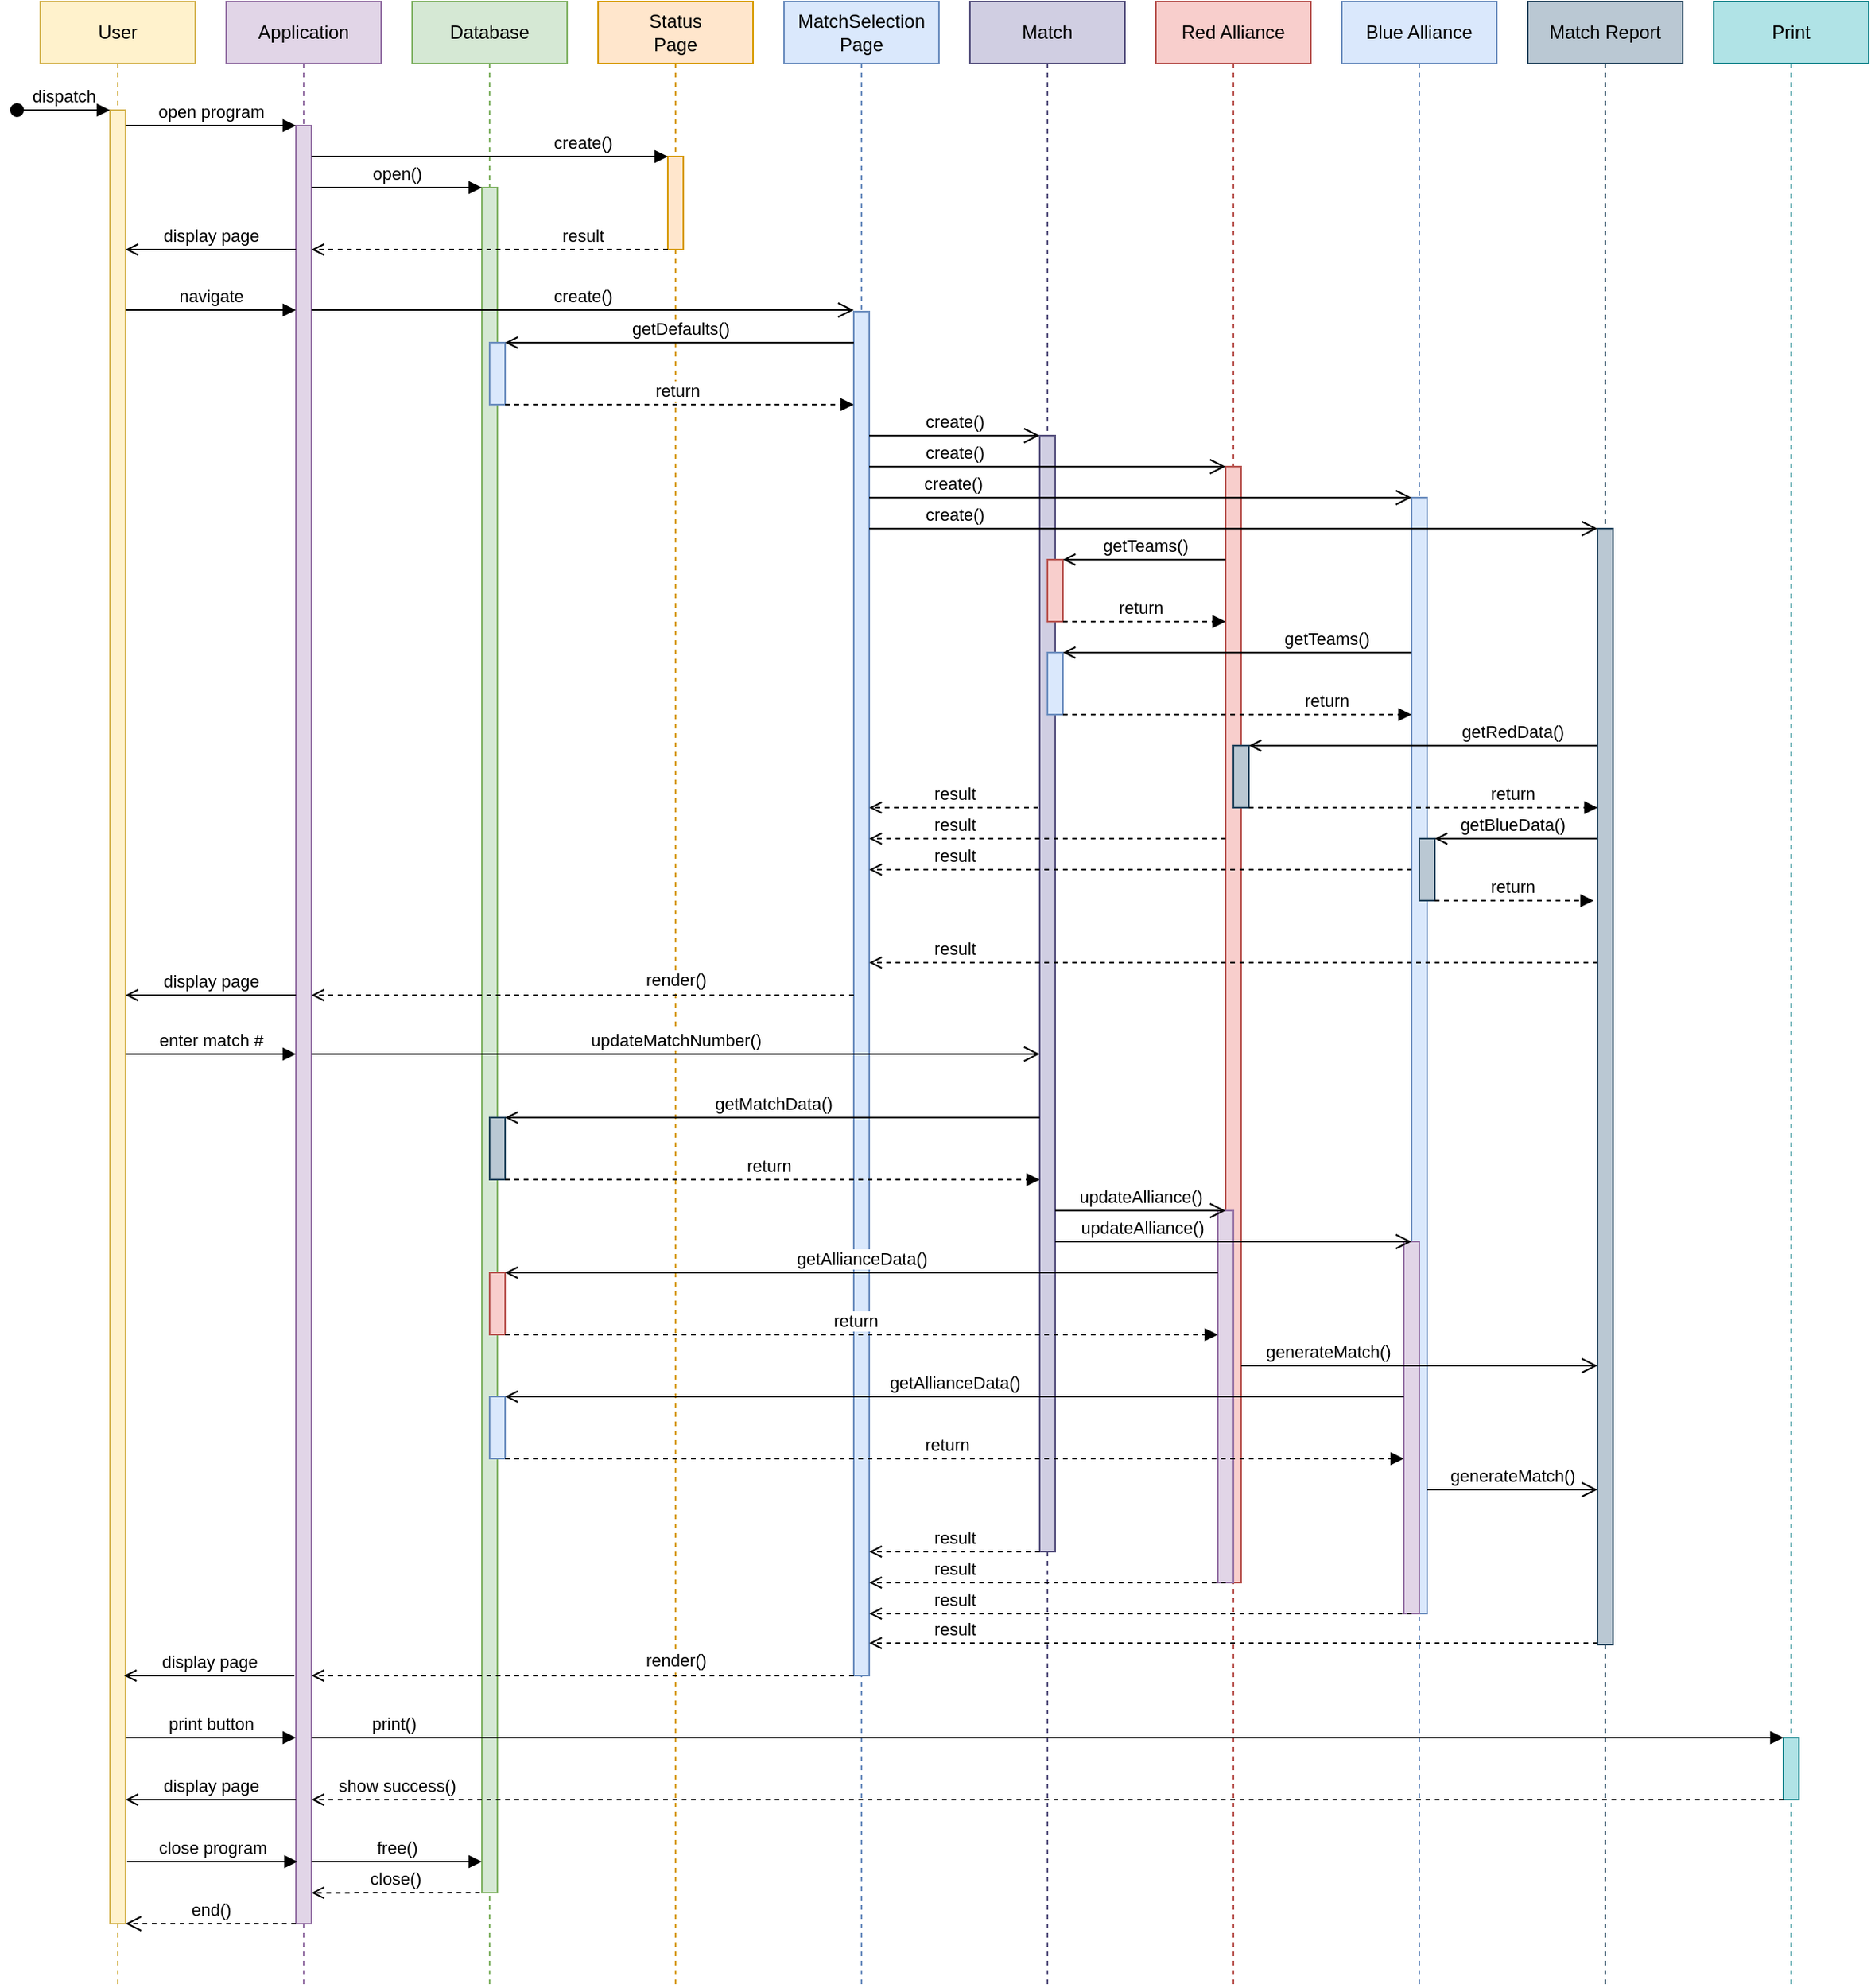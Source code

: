 <mxfile version="22.1.7" type="google">
  <diagram name="Page-1" id="2YBvvXClWsGukQMizWep">
    <mxGraphModel grid="1" page="1" gridSize="10" guides="1" tooltips="1" connect="1" arrows="1" fold="1" pageScale="1" pageWidth="850" pageHeight="1100" math="0" shadow="0">
      <root>
        <mxCell id="0" />
        <mxCell id="1" parent="0" />
        <mxCell id="aM9ryv3xv72pqoxQDRHE-1" value="User" style="shape=umlLifeline;perimeter=lifelinePerimeter;whiteSpace=wrap;html=1;container=0;dropTarget=0;collapsible=0;recursiveResize=0;outlineConnect=0;portConstraint=eastwest;newEdgeStyle={&quot;edgeStyle&quot;:&quot;elbowEdgeStyle&quot;,&quot;elbow&quot;:&quot;vertical&quot;,&quot;curved&quot;:0,&quot;rounded&quot;:0};fillColor=#fff2cc;strokeColor=#d6b656;" vertex="1" parent="1">
          <mxGeometry x="40" y="40" width="100" height="1280" as="geometry" />
        </mxCell>
        <mxCell id="aM9ryv3xv72pqoxQDRHE-2" value="" style="html=1;points=[];perimeter=orthogonalPerimeter;outlineConnect=0;targetShapes=umlLifeline;portConstraint=eastwest;newEdgeStyle={&quot;edgeStyle&quot;:&quot;elbowEdgeStyle&quot;,&quot;elbow&quot;:&quot;vertical&quot;,&quot;curved&quot;:0,&quot;rounded&quot;:0};fillColor=#fff2cc;strokeColor=#d6b656;" vertex="1" parent="aM9ryv3xv72pqoxQDRHE-1">
          <mxGeometry x="45" y="70" width="10" height="1170" as="geometry" />
        </mxCell>
        <mxCell id="aM9ryv3xv72pqoxQDRHE-3" value="dispatch" style="html=1;verticalAlign=bottom;startArrow=oval;endArrow=block;startSize=8;edgeStyle=elbowEdgeStyle;elbow=vertical;curved=0;rounded=0;" edge="1" parent="aM9ryv3xv72pqoxQDRHE-1" target="aM9ryv3xv72pqoxQDRHE-2">
          <mxGeometry relative="1" as="geometry">
            <mxPoint x="-15" y="70" as="sourcePoint" />
          </mxGeometry>
        </mxCell>
        <mxCell id="aM9ryv3xv72pqoxQDRHE-5" value="Application" style="shape=umlLifeline;perimeter=lifelinePerimeter;whiteSpace=wrap;html=1;container=0;dropTarget=0;collapsible=0;recursiveResize=0;outlineConnect=0;portConstraint=eastwest;newEdgeStyle={&quot;edgeStyle&quot;:&quot;elbowEdgeStyle&quot;,&quot;elbow&quot;:&quot;vertical&quot;,&quot;curved&quot;:0,&quot;rounded&quot;:0};fillColor=#e1d5e7;strokeColor=#9673a6;" vertex="1" parent="1">
          <mxGeometry x="160" y="40" width="100" height="1280" as="geometry" />
        </mxCell>
        <mxCell id="aM9ryv3xv72pqoxQDRHE-6" value="" style="html=1;points=[];perimeter=orthogonalPerimeter;outlineConnect=0;targetShapes=umlLifeline;portConstraint=eastwest;newEdgeStyle={&quot;edgeStyle&quot;:&quot;elbowEdgeStyle&quot;,&quot;elbow&quot;:&quot;vertical&quot;,&quot;curved&quot;:0,&quot;rounded&quot;:0};fillColor=#e1d5e7;strokeColor=#9673a6;" vertex="1" parent="aM9ryv3xv72pqoxQDRHE-5">
          <mxGeometry x="45" y="80" width="10" height="1160" as="geometry" />
        </mxCell>
        <mxCell id="aM9ryv3xv72pqoxQDRHE-7" value="open program" style="html=1;verticalAlign=bottom;endArrow=block;edgeStyle=elbowEdgeStyle;elbow=vertical;curved=0;rounded=0;" edge="1" parent="1" source="aM9ryv3xv72pqoxQDRHE-2" target="aM9ryv3xv72pqoxQDRHE-6">
          <mxGeometry relative="1" as="geometry">
            <mxPoint x="195" y="130" as="sourcePoint" />
            <Array as="points">
              <mxPoint x="180" y="120" />
            </Array>
            <mxPoint as="offset" />
          </mxGeometry>
        </mxCell>
        <mxCell id="aM9ryv3xv72pqoxQDRHE-8" value="end()" style="html=1;verticalAlign=bottom;endArrow=open;dashed=1;endSize=8;edgeStyle=elbowEdgeStyle;elbow=vertical;curved=0;rounded=0;" edge="1" parent="1" source="aM9ryv3xv72pqoxQDRHE-6" target="aM9ryv3xv72pqoxQDRHE-2">
          <mxGeometry relative="1" as="geometry">
            <mxPoint x="110" y="1280" as="targetPoint" />
            <Array as="points">
              <mxPoint x="150" y="1280" />
            </Array>
            <mxPoint x="180" y="1280" as="sourcePoint" />
          </mxGeometry>
        </mxCell>
        <mxCell id="SUZIaXpazBOcDOwfSsyE-9" value="MatchSelection&lt;br&gt;Page" style="shape=umlLifeline;perimeter=lifelinePerimeter;whiteSpace=wrap;html=1;container=0;dropTarget=0;collapsible=0;recursiveResize=0;outlineConnect=0;portConstraint=eastwest;newEdgeStyle={&quot;edgeStyle&quot;:&quot;elbowEdgeStyle&quot;,&quot;elbow&quot;:&quot;vertical&quot;,&quot;curved&quot;:0,&quot;rounded&quot;:0};fillColor=#dae8fc;strokeColor=#6c8ebf;" vertex="1" parent="1">
          <mxGeometry x="520" y="40" width="100" height="1280" as="geometry" />
        </mxCell>
        <mxCell id="SUZIaXpazBOcDOwfSsyE-10" value="" style="html=1;points=[];perimeter=orthogonalPerimeter;outlineConnect=0;targetShapes=umlLifeline;portConstraint=eastwest;newEdgeStyle={&quot;edgeStyle&quot;:&quot;elbowEdgeStyle&quot;,&quot;elbow&quot;:&quot;vertical&quot;,&quot;curved&quot;:0,&quot;rounded&quot;:0};fillColor=#dae8fc;strokeColor=#6c8ebf;" vertex="1" parent="SUZIaXpazBOcDOwfSsyE-9">
          <mxGeometry x="45" y="200" width="10" height="880" as="geometry" />
        </mxCell>
        <mxCell id="SUZIaXpazBOcDOwfSsyE-13" value="Database" style="shape=umlLifeline;perimeter=lifelinePerimeter;whiteSpace=wrap;html=1;container=0;dropTarget=0;collapsible=0;recursiveResize=0;outlineConnect=0;portConstraint=eastwest;newEdgeStyle={&quot;edgeStyle&quot;:&quot;elbowEdgeStyle&quot;,&quot;elbow&quot;:&quot;vertical&quot;,&quot;curved&quot;:0,&quot;rounded&quot;:0};fillColor=#d5e8d4;strokeColor=#82b366;" vertex="1" parent="1">
          <mxGeometry x="280" y="40" width="100" height="1280" as="geometry" />
        </mxCell>
        <mxCell id="2Mg1cZ08NEdVKIHZFzhK-8" value="" style="html=1;points=[];perimeter=orthogonalPerimeter;outlineConnect=0;targetShapes=umlLifeline;portConstraint=eastwest;newEdgeStyle={&quot;edgeStyle&quot;:&quot;elbowEdgeStyle&quot;,&quot;elbow&quot;:&quot;vertical&quot;,&quot;curved&quot;:0,&quot;rounded&quot;:0};fillColor=#d5e8d4;strokeColor=#82b366;" vertex="1" parent="SUZIaXpazBOcDOwfSsyE-13">
          <mxGeometry x="45" y="120" width="10" height="1100" as="geometry" />
        </mxCell>
        <mxCell id="SUZIaXpazBOcDOwfSsyE-44" value="" style="html=1;points=[];perimeter=orthogonalPerimeter;outlineConnect=0;targetShapes=umlLifeline;portConstraint=eastwest;newEdgeStyle={&quot;edgeStyle&quot;:&quot;elbowEdgeStyle&quot;,&quot;elbow&quot;:&quot;vertical&quot;,&quot;curved&quot;:0,&quot;rounded&quot;:0};fillColor=#dae8fc;strokeColor=#6c8ebf;direction=west;" vertex="1" parent="SUZIaXpazBOcDOwfSsyE-13">
          <mxGeometry x="50" y="900" width="10" height="40" as="geometry" />
        </mxCell>
        <mxCell id="2Mg1cZ08NEdVKIHZFzhK-16" value="" style="html=1;points=[];perimeter=orthogonalPerimeter;outlineConnect=0;targetShapes=umlLifeline;portConstraint=eastwest;newEdgeStyle={&quot;edgeStyle&quot;:&quot;elbowEdgeStyle&quot;,&quot;elbow&quot;:&quot;vertical&quot;,&quot;curved&quot;:0,&quot;rounded&quot;:0};fillColor=#bac8d3;strokeColor=#23445d;" vertex="1" parent="SUZIaXpazBOcDOwfSsyE-13">
          <mxGeometry x="50" y="720" width="10" height="40" as="geometry" />
        </mxCell>
        <mxCell id="souwMFxO2buJv28Cqz7b-24" value="" style="html=1;points=[];perimeter=orthogonalPerimeter;outlineConnect=0;targetShapes=umlLifeline;portConstraint=eastwest;newEdgeStyle={&quot;edgeStyle&quot;:&quot;elbowEdgeStyle&quot;,&quot;elbow&quot;:&quot;vertical&quot;,&quot;curved&quot;:0,&quot;rounded&quot;:0};fillColor=#dae8fc;strokeColor=#6c8ebf;" vertex="1" parent="SUZIaXpazBOcDOwfSsyE-13">
          <mxGeometry x="50" y="220" width="10" height="40" as="geometry" />
        </mxCell>
        <mxCell id="SUZIaXpazBOcDOwfSsyE-14" value="" style="html=1;points=[];perimeter=orthogonalPerimeter;outlineConnect=0;targetShapes=umlLifeline;portConstraint=eastwest;newEdgeStyle={&quot;edgeStyle&quot;:&quot;elbowEdgeStyle&quot;,&quot;elbow&quot;:&quot;vertical&quot;,&quot;curved&quot;:0,&quot;rounded&quot;:0};fillColor=#f8cecc;strokeColor=#b85450;" vertex="1" parent="SUZIaXpazBOcDOwfSsyE-13">
          <mxGeometry x="50" y="820" width="10" height="40" as="geometry" />
        </mxCell>
        <mxCell id="SUZIaXpazBOcDOwfSsyE-19" value="Red Alliance" style="shape=umlLifeline;perimeter=lifelinePerimeter;whiteSpace=wrap;html=1;container=0;dropTarget=0;collapsible=0;recursiveResize=0;outlineConnect=0;portConstraint=eastwest;newEdgeStyle={&quot;edgeStyle&quot;:&quot;elbowEdgeStyle&quot;,&quot;elbow&quot;:&quot;vertical&quot;,&quot;curved&quot;:0,&quot;rounded&quot;:0};fillColor=#f8cecc;strokeColor=#b85450;" vertex="1" parent="1">
          <mxGeometry x="760" y="40" width="100" height="1280" as="geometry" />
        </mxCell>
        <mxCell id="SUZIaXpazBOcDOwfSsyE-20" value="" style="html=1;points=[];perimeter=orthogonalPerimeter;outlineConnect=0;targetShapes=umlLifeline;portConstraint=eastwest;newEdgeStyle={&quot;edgeStyle&quot;:&quot;elbowEdgeStyle&quot;,&quot;elbow&quot;:&quot;vertical&quot;,&quot;curved&quot;:0,&quot;rounded&quot;:0};fillColor=#f8cecc;strokeColor=#b85450;" vertex="1" parent="SUZIaXpazBOcDOwfSsyE-19">
          <mxGeometry x="45" y="300" width="10" height="720" as="geometry" />
        </mxCell>
        <mxCell id="souwMFxO2buJv28Cqz7b-12" value="" style="html=1;points=[];perimeter=orthogonalPerimeter;outlineConnect=0;targetShapes=umlLifeline;portConstraint=eastwest;newEdgeStyle={&quot;edgeStyle&quot;:&quot;elbowEdgeStyle&quot;,&quot;elbow&quot;:&quot;vertical&quot;,&quot;curved&quot;:0,&quot;rounded&quot;:0};fillColor=#bac8d3;strokeColor=#23445d;" vertex="1" parent="SUZIaXpazBOcDOwfSsyE-19">
          <mxGeometry x="50" y="480" width="10" height="40" as="geometry" />
        </mxCell>
        <mxCell id="n9MKqXm5yhGtRBIU3wwQ-7" value="" style="html=1;points=[];perimeter=orthogonalPerimeter;outlineConnect=0;targetShapes=umlLifeline;portConstraint=eastwest;newEdgeStyle={&quot;edgeStyle&quot;:&quot;elbowEdgeStyle&quot;,&quot;elbow&quot;:&quot;vertical&quot;,&quot;curved&quot;:0,&quot;rounded&quot;:0};fillColor=#e1d5e7;strokeColor=#9673a6;" vertex="1" parent="SUZIaXpazBOcDOwfSsyE-19">
          <mxGeometry x="40" y="780" width="10" height="240" as="geometry" />
        </mxCell>
        <mxCell id="SUZIaXpazBOcDOwfSsyE-21" value="Blue Alliance" style="shape=umlLifeline;perimeter=lifelinePerimeter;whiteSpace=wrap;html=1;container=0;dropTarget=0;collapsible=0;recursiveResize=0;outlineConnect=0;portConstraint=eastwest;newEdgeStyle={&quot;edgeStyle&quot;:&quot;elbowEdgeStyle&quot;,&quot;elbow&quot;:&quot;vertical&quot;,&quot;curved&quot;:0,&quot;rounded&quot;:0};fillColor=#dae8fc;strokeColor=#6c8ebf;" vertex="1" parent="1">
          <mxGeometry x="880" y="40" width="100" height="1280" as="geometry" />
        </mxCell>
        <mxCell id="SUZIaXpazBOcDOwfSsyE-22" value="" style="html=1;points=[];perimeter=orthogonalPerimeter;outlineConnect=0;targetShapes=umlLifeline;portConstraint=eastwest;newEdgeStyle={&quot;edgeStyle&quot;:&quot;elbowEdgeStyle&quot;,&quot;elbow&quot;:&quot;vertical&quot;,&quot;curved&quot;:0,&quot;rounded&quot;:0};fillColor=#dae8fc;strokeColor=#6c8ebf;" vertex="1" parent="SUZIaXpazBOcDOwfSsyE-21">
          <mxGeometry x="45" y="320" width="10" height="720" as="geometry" />
        </mxCell>
        <mxCell id="n9MKqXm5yhGtRBIU3wwQ-9" value="" style="html=1;points=[];perimeter=orthogonalPerimeter;outlineConnect=0;targetShapes=umlLifeline;portConstraint=eastwest;newEdgeStyle={&quot;edgeStyle&quot;:&quot;elbowEdgeStyle&quot;,&quot;elbow&quot;:&quot;vertical&quot;,&quot;curved&quot;:0,&quot;rounded&quot;:0};fillColor=#e1d5e7;strokeColor=#9673a6;" vertex="1" parent="SUZIaXpazBOcDOwfSsyE-21">
          <mxGeometry x="40" y="800" width="10" height="240" as="geometry" />
        </mxCell>
        <mxCell id="souwMFxO2buJv28Cqz7b-40" value="" style="html=1;points=[];perimeter=orthogonalPerimeter;outlineConnect=0;targetShapes=umlLifeline;portConstraint=eastwest;newEdgeStyle={&quot;edgeStyle&quot;:&quot;elbowEdgeStyle&quot;,&quot;elbow&quot;:&quot;vertical&quot;,&quot;curved&quot;:0,&quot;rounded&quot;:0};fillColor=#bac8d3;strokeColor=#23445d;" vertex="1" parent="SUZIaXpazBOcDOwfSsyE-21">
          <mxGeometry x="50" y="540" width="10" height="40" as="geometry" />
        </mxCell>
        <mxCell id="SUZIaXpazBOcDOwfSsyE-23" value="Match Report" style="shape=umlLifeline;perimeter=lifelinePerimeter;whiteSpace=wrap;html=1;container=0;dropTarget=0;collapsible=0;recursiveResize=0;outlineConnect=0;portConstraint=eastwest;newEdgeStyle={&quot;edgeStyle&quot;:&quot;elbowEdgeStyle&quot;,&quot;elbow&quot;:&quot;vertical&quot;,&quot;curved&quot;:0,&quot;rounded&quot;:0};fillColor=#bac8d3;strokeColor=#23445d;" vertex="1" parent="1">
          <mxGeometry x="1000" y="40" width="100" height="1280" as="geometry" />
        </mxCell>
        <mxCell id="SUZIaXpazBOcDOwfSsyE-24" value="" style="html=1;points=[];perimeter=orthogonalPerimeter;outlineConnect=0;targetShapes=umlLifeline;portConstraint=eastwest;newEdgeStyle={&quot;edgeStyle&quot;:&quot;elbowEdgeStyle&quot;,&quot;elbow&quot;:&quot;vertical&quot;,&quot;curved&quot;:0,&quot;rounded&quot;:0};fillColor=#bac8d3;strokeColor=#23445d;" vertex="1" parent="SUZIaXpazBOcDOwfSsyE-23">
          <mxGeometry x="45" y="340" width="10" height="720" as="geometry" />
        </mxCell>
        <mxCell id="SUZIaXpazBOcDOwfSsyE-35" value="Status&lt;br&gt;Page" style="shape=umlLifeline;perimeter=lifelinePerimeter;whiteSpace=wrap;html=1;container=0;dropTarget=0;collapsible=0;recursiveResize=0;outlineConnect=0;portConstraint=eastwest;newEdgeStyle={&quot;edgeStyle&quot;:&quot;elbowEdgeStyle&quot;,&quot;elbow&quot;:&quot;vertical&quot;,&quot;curved&quot;:0,&quot;rounded&quot;:0};fillColor=#ffe6cc;strokeColor=#d79b00;" vertex="1" parent="1">
          <mxGeometry x="400" y="40" width="100" height="1280" as="geometry" />
        </mxCell>
        <mxCell id="SUZIaXpazBOcDOwfSsyE-36" value="" style="html=1;points=[];perimeter=orthogonalPerimeter;outlineConnect=0;targetShapes=umlLifeline;portConstraint=eastwest;newEdgeStyle={&quot;edgeStyle&quot;:&quot;elbowEdgeStyle&quot;,&quot;elbow&quot;:&quot;vertical&quot;,&quot;curved&quot;:0,&quot;rounded&quot;:0};fillColor=#ffe6cc;strokeColor=#d79b00;" vertex="1" parent="SUZIaXpazBOcDOwfSsyE-35">
          <mxGeometry x="45" y="100" width="10" height="60" as="geometry" />
        </mxCell>
        <mxCell id="SUZIaXpazBOcDOwfSsyE-37" value="create()" style="html=1;verticalAlign=bottom;endArrow=block;edgeStyle=elbowEdgeStyle;elbow=horizontal;curved=0;rounded=0;" edge="1" parent="1" target="SUZIaXpazBOcDOwfSsyE-36">
          <mxGeometry x="0.522" relative="1" as="geometry">
            <mxPoint x="215" y="140" as="sourcePoint" />
            <Array as="points">
              <mxPoint x="430" y="140" />
            </Array>
            <mxPoint x="440" y="140" as="targetPoint" />
            <mxPoint as="offset" />
          </mxGeometry>
        </mxCell>
        <mxCell id="aM9ryv3xv72pqoxQDRHE-9" value="result" style="html=1;verticalAlign=bottom;endArrow=open;edgeStyle=elbowEdgeStyle;elbow=horizontal;curved=0;rounded=0;endFill=0;dashed=1;" edge="1" parent="1" target="aM9ryv3xv72pqoxQDRHE-6">
          <mxGeometry x="-0.522" relative="1" as="geometry">
            <mxPoint x="445" y="200" as="sourcePoint" />
            <Array as="points">
              <mxPoint x="270" y="200" />
            </Array>
            <mxPoint x="220" y="200" as="targetPoint" />
            <mxPoint as="offset" />
          </mxGeometry>
        </mxCell>
        <mxCell id="aM9ryv3xv72pqoxQDRHE-10" value="create()" style="html=1;verticalAlign=bottom;endArrow=open;endSize=8;edgeStyle=elbowEdgeStyle;elbow=vertical;curved=0;rounded=0;" edge="1" parent="1">
          <mxGeometry x="-0.0" relative="1" as="geometry">
            <mxPoint x="565" y="239" as="targetPoint" />
            <Array as="points">
              <mxPoint x="230" y="239" />
            </Array>
            <mxPoint x="215" y="239" as="sourcePoint" />
            <mxPoint as="offset" />
          </mxGeometry>
        </mxCell>
        <mxCell id="SUZIaXpazBOcDOwfSsyE-43" value="render()" style="html=1;verticalAlign=bottom;endArrow=open;edgeStyle=elbowEdgeStyle;elbow=horizontal;curved=0;rounded=0;endFill=0;dashed=1;" edge="1" parent="1">
          <mxGeometry x="-0.343" y="-1" relative="1" as="geometry">
            <mxPoint x="565" y="681" as="sourcePoint" />
            <Array as="points">
              <mxPoint x="340" y="681" />
            </Array>
            <mxPoint x="215" y="681" as="targetPoint" />
            <mxPoint as="offset" />
          </mxGeometry>
        </mxCell>
        <mxCell id="2Mg1cZ08NEdVKIHZFzhK-1" value="create()" style="html=1;verticalAlign=bottom;endArrow=open;endSize=8;edgeStyle=elbowEdgeStyle;elbow=vertical;curved=0;rounded=0;" edge="1" parent="1">
          <mxGeometry relative="1" as="geometry">
            <mxPoint x="685" y="320" as="targetPoint" />
            <Array as="points">
              <mxPoint x="595" y="320" />
            </Array>
            <mxPoint x="575" y="320" as="sourcePoint" />
            <mxPoint as="offset" />
          </mxGeometry>
        </mxCell>
        <mxCell id="2Mg1cZ08NEdVKIHZFzhK-17" value="open()" style="html=1;verticalAlign=bottom;endArrow=block;edgeStyle=elbowEdgeStyle;elbow=horizontal;curved=0;rounded=0;" edge="1" parent="1" source="aM9ryv3xv72pqoxQDRHE-6" target="2Mg1cZ08NEdVKIHZFzhK-8">
          <mxGeometry relative="1" as="geometry">
            <mxPoint x="240" y="160" as="sourcePoint" />
            <Array as="points">
              <mxPoint x="260" y="160" />
            </Array>
            <mxPoint x="470" y="160" as="targetPoint" />
          </mxGeometry>
        </mxCell>
        <mxCell id="2Mg1cZ08NEdVKIHZFzhK-26" value="Print" style="shape=umlLifeline;perimeter=lifelinePerimeter;whiteSpace=wrap;html=1;container=0;dropTarget=0;collapsible=0;recursiveResize=0;outlineConnect=0;portConstraint=eastwest;newEdgeStyle={&quot;edgeStyle&quot;:&quot;elbowEdgeStyle&quot;,&quot;elbow&quot;:&quot;vertical&quot;,&quot;curved&quot;:0,&quot;rounded&quot;:0};fillColor=#b0e3e6;strokeColor=#0e8088;" vertex="1" parent="1">
          <mxGeometry x="1120" y="40" width="100" height="1280" as="geometry" />
        </mxCell>
        <mxCell id="q8ql6gEn1aTb8bd9xgMA-12" value="" style="html=1;points=[];perimeter=orthogonalPerimeter;outlineConnect=0;targetShapes=umlLifeline;portConstraint=eastwest;newEdgeStyle={&quot;edgeStyle&quot;:&quot;elbowEdgeStyle&quot;,&quot;elbow&quot;:&quot;vertical&quot;,&quot;curved&quot;:0,&quot;rounded&quot;:0};fillColor=#b0e3e6;strokeColor=#0e8088;" vertex="1" parent="2Mg1cZ08NEdVKIHZFzhK-26">
          <mxGeometry x="45" y="1120" width="10" height="40" as="geometry" />
        </mxCell>
        <mxCell id="2Mg1cZ08NEdVKIHZFzhK-28" value="print()" style="html=1;verticalAlign=bottom;endArrow=block;edgeStyle=elbowEdgeStyle;elbow=horizontal;curved=0;rounded=0;" edge="1" parent="1" target="q8ql6gEn1aTb8bd9xgMA-12" source="aM9ryv3xv72pqoxQDRHE-6">
          <mxGeometry x="-0.889" relative="1" as="geometry">
            <mxPoint x="217.5" y="1160" as="sourcePoint" />
            <Array as="points">
              <mxPoint x="757.5" y="1160" />
            </Array>
            <mxPoint x="1162.5" y="1160" as="targetPoint" />
            <mxPoint as="offset" />
          </mxGeometry>
        </mxCell>
        <mxCell id="2Mg1cZ08NEdVKIHZFzhK-32" value="navigate" style="html=1;verticalAlign=bottom;endArrow=block;edgeStyle=elbowEdgeStyle;elbow=horizontal;curved=0;rounded=0;" edge="1" parent="1">
          <mxGeometry relative="1" as="geometry">
            <mxPoint x="95" y="239" as="sourcePoint" />
            <Array as="points">
              <mxPoint x="150" y="239" />
            </Array>
            <mxPoint x="205" y="239" as="targetPoint" />
          </mxGeometry>
        </mxCell>
        <mxCell id="2Mg1cZ08NEdVKIHZFzhK-34" value="close()" style="html=1;verticalAlign=bottom;endArrow=open;edgeStyle=elbowEdgeStyle;elbow=horizontal;curved=0;rounded=0;dashed=1;endFill=0;exitX=-0.133;exitY=0.969;exitDx=0;exitDy=0;exitPerimeter=0;" edge="1" parent="1">
          <mxGeometry relative="1" as="geometry">
            <mxPoint x="323.67" y="1260.0" as="sourcePoint" />
            <Array as="points">
              <mxPoint x="290" y="1260.1" />
            </Array>
            <mxPoint x="215" y="1260.1" as="targetPoint" />
          </mxGeometry>
        </mxCell>
        <mxCell id="eDFYsljWjBOf6JkjXWRo-1" value="close program" style="html=1;verticalAlign=bottom;endArrow=block;edgeStyle=elbowEdgeStyle;elbow=vertical;curved=0;rounded=0;" edge="1" parent="1">
          <mxGeometry relative="1" as="geometry">
            <mxPoint x="96" y="1240" as="sourcePoint" />
            <Array as="points">
              <mxPoint x="151" y="1240" />
            </Array>
            <mxPoint x="206" y="1240" as="targetPoint" />
            <mxPoint as="offset" />
          </mxGeometry>
        </mxCell>
        <mxCell id="souwMFxO2buJv28Cqz7b-5" value="result" style="html=1;verticalAlign=bottom;endArrow=open;edgeStyle=elbowEdgeStyle;elbow=horizontal;curved=0;rounded=0;endFill=0;dashed=1;" edge="1" parent="1">
          <mxGeometry x="0.043" relative="1" as="geometry">
            <mxPoint x="690" y="560" as="sourcePoint" />
            <Array as="points">
              <mxPoint x="635" y="560" />
            </Array>
            <mxPoint x="575" y="560" as="targetPoint" />
            <mxPoint as="offset" />
          </mxGeometry>
        </mxCell>
        <mxCell id="souwMFxO2buJv28Cqz7b-16" value="display page" style="html=1;verticalAlign=bottom;endArrow=open;edgeStyle=elbowEdgeStyle;elbow=horizontal;curved=0;rounded=0;endFill=0;" edge="1" parent="1">
          <mxGeometry relative="1" as="geometry">
            <mxPoint x="205" y="200.0" as="sourcePoint" />
            <Array as="points">
              <mxPoint x="150" y="200" />
            </Array>
            <mxPoint x="95" y="200.0" as="targetPoint" />
            <mxPoint as="offset" />
          </mxGeometry>
        </mxCell>
        <mxCell id="souwMFxO2buJv28Cqz7b-17" value="display page" style="html=1;verticalAlign=bottom;endArrow=open;edgeStyle=elbowEdgeStyle;elbow=horizontal;curved=0;rounded=0;endFill=0;" edge="1" parent="1">
          <mxGeometry relative="1" as="geometry">
            <mxPoint x="205" y="681.0" as="sourcePoint" />
            <Array as="points">
              <mxPoint x="150" y="681" />
            </Array>
            <mxPoint x="95" y="681.0" as="targetPoint" />
            <mxPoint as="offset" />
          </mxGeometry>
        </mxCell>
        <mxCell id="souwMFxO2buJv28Cqz7b-21" value="Match" style="shape=umlLifeline;perimeter=lifelinePerimeter;whiteSpace=wrap;html=1;container=0;dropTarget=0;collapsible=0;recursiveResize=0;outlineConnect=0;portConstraint=eastwest;newEdgeStyle={&quot;edgeStyle&quot;:&quot;elbowEdgeStyle&quot;,&quot;elbow&quot;:&quot;vertical&quot;,&quot;curved&quot;:0,&quot;rounded&quot;:0};fillColor=#d0cee2;strokeColor=#56517e;" vertex="1" parent="1">
          <mxGeometry x="640" y="40" width="100" height="1280" as="geometry" />
        </mxCell>
        <mxCell id="souwMFxO2buJv28Cqz7b-22" value="" style="html=1;points=[];perimeter=orthogonalPerimeter;outlineConnect=0;targetShapes=umlLifeline;portConstraint=eastwest;newEdgeStyle={&quot;edgeStyle&quot;:&quot;elbowEdgeStyle&quot;,&quot;elbow&quot;:&quot;vertical&quot;,&quot;curved&quot;:0,&quot;rounded&quot;:0};fillColor=#d0cee2;strokeColor=#56517e;" vertex="1" parent="souwMFxO2buJv28Cqz7b-21">
          <mxGeometry x="45" y="280" width="10" height="720" as="geometry" />
        </mxCell>
        <mxCell id="souwMFxO2buJv28Cqz7b-34" value="" style="html=1;points=[];perimeter=orthogonalPerimeter;outlineConnect=0;targetShapes=umlLifeline;portConstraint=eastwest;newEdgeStyle={&quot;edgeStyle&quot;:&quot;elbowEdgeStyle&quot;,&quot;elbow&quot;:&quot;vertical&quot;,&quot;curved&quot;:0,&quot;rounded&quot;:0};fillColor=#f8cecc;strokeColor=#b85450;" vertex="1" parent="souwMFxO2buJv28Cqz7b-21">
          <mxGeometry x="50" y="360" width="10" height="40" as="geometry" />
        </mxCell>
        <mxCell id="souwMFxO2buJv28Cqz7b-35" value="" style="html=1;points=[];perimeter=orthogonalPerimeter;outlineConnect=0;targetShapes=umlLifeline;portConstraint=eastwest;newEdgeStyle={&quot;edgeStyle&quot;:&quot;elbowEdgeStyle&quot;,&quot;elbow&quot;:&quot;vertical&quot;,&quot;curved&quot;:0,&quot;rounded&quot;:0};fillColor=#dae8fc;strokeColor=#6c8ebf;" vertex="1" parent="souwMFxO2buJv28Cqz7b-21">
          <mxGeometry x="50" y="420" width="10" height="40" as="geometry" />
        </mxCell>
        <mxCell id="souwMFxO2buJv28Cqz7b-23" value="getDefaults()" style="html=1;verticalAlign=bottom;endArrow=open;edgeStyle=elbowEdgeStyle;elbow=horizontal;curved=0;rounded=0;endFill=0;" edge="1" parent="1" source="SUZIaXpazBOcDOwfSsyE-10" target="souwMFxO2buJv28Cqz7b-24">
          <mxGeometry relative="1" as="geometry">
            <mxPoint x="480" y="260.0" as="sourcePoint" />
            <Array as="points">
              <mxPoint x="425" y="260" />
            </Array>
            <mxPoint x="410" y="260" as="targetPoint" />
            <mxPoint as="offset" />
          </mxGeometry>
        </mxCell>
        <mxCell id="souwMFxO2buJv28Cqz7b-25" value="return" style="html=1;verticalAlign=bottom;endArrow=block;edgeStyle=elbowEdgeStyle;elbow=horizontal;curved=0;rounded=0;dashed=1;" edge="1" parent="1" source="souwMFxO2buJv28Cqz7b-24" target="SUZIaXpazBOcDOwfSsyE-10">
          <mxGeometry x="-0.017" relative="1" as="geometry">
            <mxPoint x="350" y="300" as="sourcePoint" />
            <Array as="points">
              <mxPoint x="539" y="300" />
            </Array>
            <mxPoint x="814" y="300" as="targetPoint" />
            <mxPoint as="offset" />
          </mxGeometry>
        </mxCell>
        <mxCell id="souwMFxO2buJv28Cqz7b-30" value="create()" style="html=1;verticalAlign=bottom;endArrow=open;endSize=8;edgeStyle=elbowEdgeStyle;elbow=vertical;curved=0;rounded=0;" edge="1" parent="1" source="SUZIaXpazBOcDOwfSsyE-10" target="SUZIaXpazBOcDOwfSsyE-20">
          <mxGeometry x="-0.522" relative="1" as="geometry">
            <mxPoint x="800" y="340" as="targetPoint" />
            <Array as="points">
              <mxPoint x="710" y="340" />
            </Array>
            <mxPoint x="690" y="340" as="sourcePoint" />
            <mxPoint as="offset" />
          </mxGeometry>
        </mxCell>
        <mxCell id="souwMFxO2buJv28Cqz7b-31" value="create()" style="html=1;verticalAlign=bottom;endArrow=open;endSize=8;edgeStyle=elbowEdgeStyle;elbow=vertical;curved=0;rounded=0;" edge="1" parent="1" target="SUZIaXpazBOcDOwfSsyE-22">
          <mxGeometry x="-0.694" relative="1" as="geometry">
            <mxPoint x="805" y="360" as="targetPoint" />
            <Array as="points">
              <mxPoint x="710" y="360" />
            </Array>
            <mxPoint x="575" y="360" as="sourcePoint" />
            <mxPoint as="offset" />
          </mxGeometry>
        </mxCell>
        <mxCell id="souwMFxO2buJv28Cqz7b-32" value="create()" style="html=1;verticalAlign=bottom;endArrow=open;endSize=8;edgeStyle=elbowEdgeStyle;elbow=vertical;curved=0;rounded=0;" edge="1" parent="1" source="SUZIaXpazBOcDOwfSsyE-10" target="SUZIaXpazBOcDOwfSsyE-24">
          <mxGeometry x="-0.766" relative="1" as="geometry">
            <mxPoint x="960" y="380" as="targetPoint" />
            <Array as="points">
              <mxPoint x="735" y="380" />
            </Array>
            <mxPoint x="600" y="380" as="sourcePoint" />
            <mxPoint as="offset" />
          </mxGeometry>
        </mxCell>
        <mxCell id="souwMFxO2buJv28Cqz7b-36" value="getTeams()" style="html=1;verticalAlign=bottom;endArrow=open;edgeStyle=elbowEdgeStyle;elbow=horizontal;curved=0;rounded=0;endFill=0;" edge="1" parent="1" source="SUZIaXpazBOcDOwfSsyE-20" target="souwMFxO2buJv28Cqz7b-34">
          <mxGeometry relative="1" as="geometry">
            <mxPoint x="935" y="400" as="sourcePoint" />
            <Array as="points">
              <mxPoint x="795" y="400" />
            </Array>
            <mxPoint x="710" y="400" as="targetPoint" />
            <mxPoint as="offset" />
          </mxGeometry>
        </mxCell>
        <mxCell id="souwMFxO2buJv28Cqz7b-37" value="getTeams()" style="html=1;verticalAlign=bottom;endArrow=open;edgeStyle=elbowEdgeStyle;elbow=horizontal;curved=0;rounded=0;endFill=0;" edge="1" parent="1" source="SUZIaXpazBOcDOwfSsyE-22">
          <mxGeometry x="-0.511" relative="1" as="geometry">
            <mxPoint x="805" y="460" as="sourcePoint" />
            <Array as="points">
              <mxPoint x="795" y="460" />
            </Array>
            <mxPoint x="700" y="460" as="targetPoint" />
            <mxPoint as="offset" />
          </mxGeometry>
        </mxCell>
        <mxCell id="souwMFxO2buJv28Cqz7b-38" value="return" style="html=1;verticalAlign=bottom;endArrow=block;edgeStyle=elbowEdgeStyle;elbow=horizontal;curved=0;rounded=0;dashed=1;" edge="1" parent="1" source="souwMFxO2buJv28Cqz7b-34" target="SUZIaXpazBOcDOwfSsyE-20">
          <mxGeometry x="-0.048" relative="1" as="geometry">
            <mxPoint x="710" y="440" as="sourcePoint" />
            <Array as="points">
              <mxPoint x="750" y="440" />
            </Array>
            <mxPoint x="935" y="440" as="targetPoint" />
            <mxPoint as="offset" />
          </mxGeometry>
        </mxCell>
        <mxCell id="souwMFxO2buJv28Cqz7b-39" value="return" style="html=1;verticalAlign=bottom;endArrow=block;edgeStyle=elbowEdgeStyle;elbow=horizontal;curved=0;rounded=0;dashed=1;" edge="1" parent="1" source="souwMFxO2buJv28Cqz7b-35" target="SUZIaXpazBOcDOwfSsyE-22">
          <mxGeometry x="0.511" relative="1" as="geometry">
            <mxPoint x="710" y="500" as="sourcePoint" />
            <Array as="points">
              <mxPoint x="919" y="500" />
            </Array>
            <mxPoint x="935" y="500" as="targetPoint" />
            <mxPoint as="offset" />
          </mxGeometry>
        </mxCell>
        <mxCell id="souwMFxO2buJv28Cqz7b-41" value="getRedData()" style="html=1;verticalAlign=bottom;endArrow=open;edgeStyle=elbowEdgeStyle;elbow=horizontal;curved=0;rounded=0;endFill=0;" edge="1" parent="1" source="SUZIaXpazBOcDOwfSsyE-24" target="souwMFxO2buJv28Cqz7b-12">
          <mxGeometry x="-0.511" relative="1" as="geometry">
            <mxPoint x="1065" y="520" as="sourcePoint" />
            <Array as="points">
              <mxPoint x="935" y="520" />
            </Array>
            <mxPoint x="840" y="520" as="targetPoint" />
            <mxPoint as="offset" />
          </mxGeometry>
        </mxCell>
        <mxCell id="souwMFxO2buJv28Cqz7b-43" value="return" style="html=1;verticalAlign=bottom;endArrow=block;edgeStyle=elbowEdgeStyle;elbow=horizontal;curved=0;rounded=0;dashed=1;" edge="1" parent="1" source="souwMFxO2buJv28Cqz7b-12" target="SUZIaXpazBOcDOwfSsyE-24">
          <mxGeometry x="0.511" relative="1" as="geometry">
            <mxPoint x="850" y="560" as="sourcePoint" />
            <Array as="points">
              <mxPoint x="980" y="560" />
            </Array>
            <mxPoint x="1075" y="560" as="targetPoint" />
            <mxPoint as="offset" />
          </mxGeometry>
        </mxCell>
        <mxCell id="souwMFxO2buJv28Cqz7b-44" value="getBlueData()" style="html=1;verticalAlign=bottom;endArrow=open;edgeStyle=elbowEdgeStyle;elbow=horizontal;curved=0;rounded=0;endFill=0;" edge="1" parent="1" source="SUZIaXpazBOcDOwfSsyE-24" target="souwMFxO2buJv28Cqz7b-40">
          <mxGeometry x="0.048" relative="1" as="geometry">
            <mxPoint x="1055" y="580" as="sourcePoint" />
            <Array as="points">
              <mxPoint x="945" y="580" />
            </Array>
            <mxPoint x="830" y="580" as="targetPoint" />
            <mxPoint as="offset" />
          </mxGeometry>
        </mxCell>
        <mxCell id="souwMFxO2buJv28Cqz7b-45" value="return" style="html=1;verticalAlign=bottom;endArrow=block;edgeStyle=elbowEdgeStyle;elbow=horizontal;curved=0;rounded=0;dashed=1;" edge="1" parent="1" source="souwMFxO2buJv28Cqz7b-40">
          <mxGeometry x="-0.024" relative="1" as="geometry">
            <mxPoint x="817.5" y="620" as="sourcePoint" />
            <Array as="points">
              <mxPoint x="977.5" y="620" />
            </Array>
            <mxPoint x="1042.5" y="620" as="targetPoint" />
            <mxPoint as="offset" />
          </mxGeometry>
        </mxCell>
        <mxCell id="souwMFxO2buJv28Cqz7b-46" value="result" style="html=1;verticalAlign=bottom;endArrow=open;edgeStyle=elbowEdgeStyle;elbow=horizontal;curved=0;rounded=0;endFill=0;dashed=1;" edge="1" parent="1" source="SUZIaXpazBOcDOwfSsyE-24" target="SUZIaXpazBOcDOwfSsyE-10">
          <mxGeometry x="0.766" relative="1" as="geometry">
            <mxPoint x="970" y="660" as="sourcePoint" />
            <Array as="points">
              <mxPoint x="795" y="660" />
            </Array>
            <mxPoint x="740" y="660" as="targetPoint" />
            <mxPoint as="offset" />
          </mxGeometry>
        </mxCell>
        <mxCell id="souwMFxO2buJv28Cqz7b-47" value="result" style="html=1;verticalAlign=bottom;endArrow=open;edgeStyle=elbowEdgeStyle;elbow=horizontal;curved=0;rounded=0;endFill=0;dashed=1;" edge="1" parent="1" target="SUZIaXpazBOcDOwfSsyE-10">
          <mxGeometry x="0.522" relative="1" as="geometry">
            <mxPoint x="805" y="580" as="sourcePoint" />
            <Array as="points">
              <mxPoint x="750" y="580" />
            </Array>
            <mxPoint x="690" y="580" as="targetPoint" />
            <mxPoint as="offset" />
          </mxGeometry>
        </mxCell>
        <mxCell id="souwMFxO2buJv28Cqz7b-48" value="result" style="html=1;verticalAlign=bottom;endArrow=open;edgeStyle=elbowEdgeStyle;elbow=horizontal;curved=0;rounded=0;endFill=0;dashed=1;" edge="1" parent="1" source="SUZIaXpazBOcDOwfSsyE-22" target="SUZIaXpazBOcDOwfSsyE-10">
          <mxGeometry x="0.686" relative="1" as="geometry">
            <mxPoint x="860" y="600" as="sourcePoint" />
            <Array as="points">
              <mxPoint x="805" y="600" />
            </Array>
            <mxPoint x="630" y="600" as="targetPoint" />
            <mxPoint as="offset" />
          </mxGeometry>
        </mxCell>
        <mxCell id="n9MKqXm5yhGtRBIU3wwQ-1" value="enter match #" style="html=1;verticalAlign=bottom;endArrow=block;edgeStyle=elbowEdgeStyle;elbow=horizontal;curved=0;rounded=0;" edge="1" parent="1">
          <mxGeometry relative="1" as="geometry">
            <mxPoint x="95" y="719" as="sourcePoint" />
            <Array as="points">
              <mxPoint x="160" y="719" />
            </Array>
            <mxPoint x="205" y="719" as="targetPoint" />
          </mxGeometry>
        </mxCell>
        <mxCell id="n9MKqXm5yhGtRBIU3wwQ-2" value="updateMatchNumber()" style="html=1;verticalAlign=bottom;endArrow=open;endSize=8;edgeStyle=elbowEdgeStyle;elbow=vertical;curved=0;rounded=0;" edge="1" parent="1" source="aM9ryv3xv72pqoxQDRHE-6" target="souwMFxO2buJv28Cqz7b-22">
          <mxGeometry x="-0.0" relative="1" as="geometry">
            <mxPoint x="600" y="719" as="targetPoint" />
            <Array as="points">
              <mxPoint x="265" y="719" />
            </Array>
            <mxPoint x="250" y="719" as="sourcePoint" />
            <mxPoint as="offset" />
          </mxGeometry>
        </mxCell>
        <mxCell id="n9MKqXm5yhGtRBIU3wwQ-3" value="getMatchData()" style="html=1;verticalAlign=bottom;endArrow=open;edgeStyle=elbowEdgeStyle;elbow=horizontal;curved=0;rounded=0;endFill=0;" edge="1" parent="1" source="souwMFxO2buJv28Cqz7b-22" target="2Mg1cZ08NEdVKIHZFzhK-16">
          <mxGeometry relative="1" as="geometry">
            <mxPoint x="595" y="760" as="sourcePoint" />
            <Array as="points">
              <mxPoint x="455" y="760" />
            </Array>
            <mxPoint x="370" y="760" as="targetPoint" />
            <mxPoint as="offset" />
          </mxGeometry>
        </mxCell>
        <mxCell id="n9MKqXm5yhGtRBIU3wwQ-4" value="return" style="html=1;verticalAlign=bottom;endArrow=block;edgeStyle=elbowEdgeStyle;elbow=horizontal;curved=0;rounded=0;dashed=1;" edge="1" parent="1">
          <mxGeometry x="-0.015" relative="1" as="geometry">
            <mxPoint x="340" y="800.0" as="sourcePoint" />
            <Array as="points">
              <mxPoint x="569" y="800" />
            </Array>
            <mxPoint x="685" y="800.0" as="targetPoint" />
            <mxPoint as="offset" />
          </mxGeometry>
        </mxCell>
        <mxCell id="n9MKqXm5yhGtRBIU3wwQ-6" value="updateAlliance()" style="html=1;verticalAlign=bottom;endArrow=open;endSize=8;edgeStyle=elbowEdgeStyle;elbow=vertical;curved=0;rounded=0;" edge="1" parent="1" target="SUZIaXpazBOcDOwfSsyE-20">
          <mxGeometry relative="1" as="geometry">
            <mxPoint x="1165" y="820" as="targetPoint" />
            <Array as="points">
              <mxPoint x="745" y="820" />
            </Array>
            <mxPoint x="695" y="820" as="sourcePoint" />
            <mxPoint as="offset" />
          </mxGeometry>
        </mxCell>
        <mxCell id="n9MKqXm5yhGtRBIU3wwQ-8" value="updateAlliance()" style="html=1;verticalAlign=bottom;endArrow=open;endSize=8;edgeStyle=elbowEdgeStyle;elbow=vertical;curved=0;rounded=0;" edge="1" parent="1" source="souwMFxO2buJv28Cqz7b-22" target="SUZIaXpazBOcDOwfSsyE-22">
          <mxGeometry x="-0.511" relative="1" as="geometry">
            <mxPoint x="922.5" y="840" as="targetPoint" />
            <Array as="points">
              <mxPoint x="752.5" y="840" />
            </Array>
            <mxPoint x="697.5" y="840" as="sourcePoint" />
            <mxPoint as="offset" />
          </mxGeometry>
        </mxCell>
        <mxCell id="souwMFxO2buJv28Cqz7b-51" value="getAllianceData()" style="html=1;verticalAlign=bottom;endArrow=open;edgeStyle=elbowEdgeStyle;elbow=horizontal;curved=0;rounded=0;endFill=0;" edge="1" parent="1" source="n9MKqXm5yhGtRBIU3wwQ-7" target="SUZIaXpazBOcDOwfSsyE-14">
          <mxGeometry relative="1" as="geometry">
            <mxPoint x="705" y="860" as="sourcePoint" />
            <Array as="points">
              <mxPoint x="475" y="860" />
            </Array>
            <mxPoint x="360" y="860" as="targetPoint" />
            <mxPoint as="offset" />
          </mxGeometry>
        </mxCell>
        <mxCell id="souwMFxO2buJv28Cqz7b-52" value="return" style="html=1;verticalAlign=bottom;endArrow=block;edgeStyle=elbowEdgeStyle;elbow=horizontal;curved=0;rounded=0;dashed=1;" edge="1" parent="1" source="SUZIaXpazBOcDOwfSsyE-14">
          <mxGeometry x="-0.017" relative="1" as="geometry">
            <mxPoint x="360" y="900" as="sourcePoint" />
            <Array as="points">
              <mxPoint x="589" y="900" />
            </Array>
            <mxPoint x="800" y="900" as="targetPoint" />
            <mxPoint as="offset" />
          </mxGeometry>
        </mxCell>
        <mxCell id="souwMFxO2buJv28Cqz7b-53" value="getAllianceData()" style="html=1;verticalAlign=bottom;endArrow=open;edgeStyle=elbowEdgeStyle;elbow=horizontal;curved=0;rounded=0;endFill=0;" edge="1" parent="1" source="n9MKqXm5yhGtRBIU3wwQ-9" target="SUZIaXpazBOcDOwfSsyE-44">
          <mxGeometry relative="1" as="geometry">
            <mxPoint x="830" y="939.66" as="sourcePoint" />
            <Array as="points">
              <mxPoint x="740" y="940" />
            </Array>
            <mxPoint x="370" y="939.66" as="targetPoint" />
            <mxPoint as="offset" />
          </mxGeometry>
        </mxCell>
        <mxCell id="souwMFxO2buJv28Cqz7b-54" value="return" style="html=1;verticalAlign=bottom;endArrow=block;edgeStyle=elbowEdgeStyle;elbow=horizontal;curved=0;rounded=0;dashed=1;" edge="1" parent="1" source="SUZIaXpazBOcDOwfSsyE-44" target="n9MKqXm5yhGtRBIU3wwQ-9">
          <mxGeometry x="-0.017" relative="1" as="geometry">
            <mxPoint x="360" y="980" as="sourcePoint" />
            <Array as="points">
              <mxPoint x="609" y="980" />
            </Array>
            <mxPoint x="825" y="980" as="targetPoint" />
            <mxPoint as="offset" />
          </mxGeometry>
        </mxCell>
        <mxCell id="q8ql6gEn1aTb8bd9xgMA-3" value="result" style="html=1;verticalAlign=bottom;endArrow=open;edgeStyle=elbowEdgeStyle;elbow=horizontal;curved=0;rounded=0;endFill=0;dashed=1;" edge="1" parent="1" source="souwMFxO2buJv28Cqz7b-22" target="SUZIaXpazBOcDOwfSsyE-10">
          <mxGeometry relative="1" as="geometry">
            <mxPoint x="700" y="1040" as="sourcePoint" />
            <Array as="points">
              <mxPoint x="675" y="1040" />
            </Array>
            <mxPoint x="590" y="1040" as="targetPoint" />
            <mxPoint as="offset" />
          </mxGeometry>
        </mxCell>
        <mxCell id="q8ql6gEn1aTb8bd9xgMA-4" value="result" style="html=1;verticalAlign=bottom;endArrow=open;edgeStyle=elbowEdgeStyle;elbow=horizontal;curved=0;rounded=0;endFill=0;dashed=1;" edge="1" parent="1" target="SUZIaXpazBOcDOwfSsyE-10">
          <mxGeometry x="0.686" relative="1" as="geometry">
            <mxPoint x="925" y="1080" as="sourcePoint" />
            <Array as="points">
              <mxPoint x="700" y="1080" />
            </Array>
            <mxPoint x="580" y="1080" as="targetPoint" />
            <mxPoint as="offset" />
          </mxGeometry>
        </mxCell>
        <mxCell id="q8ql6gEn1aTb8bd9xgMA-5" value="generateMatch()" style="html=1;verticalAlign=bottom;endArrow=open;endSize=8;edgeStyle=elbowEdgeStyle;elbow=vertical;curved=0;rounded=0;" edge="1" parent="1">
          <mxGeometry x="-0.511" relative="1" as="geometry">
            <mxPoint x="1045" y="920" as="targetPoint" />
            <Array as="points">
              <mxPoint x="872.5" y="920" />
            </Array>
            <mxPoint x="815" y="920" as="sourcePoint" />
            <mxPoint as="offset" />
          </mxGeometry>
        </mxCell>
        <mxCell id="q8ql6gEn1aTb8bd9xgMA-6" value="generateMatch()" style="html=1;verticalAlign=bottom;endArrow=open;endSize=8;edgeStyle=elbowEdgeStyle;elbow=vertical;curved=0;rounded=0;" edge="1" parent="1" target="SUZIaXpazBOcDOwfSsyE-24">
          <mxGeometry relative="1" as="geometry">
            <mxPoint x="1165" y="1000" as="targetPoint" />
            <Array as="points">
              <mxPoint x="992.5" y="1000" />
            </Array>
            <mxPoint x="935" y="1000" as="sourcePoint" />
            <mxPoint as="offset" />
          </mxGeometry>
        </mxCell>
        <mxCell id="q8ql6gEn1aTb8bd9xgMA-9" value="print button" style="html=1;verticalAlign=bottom;endArrow=block;edgeStyle=elbowEdgeStyle;elbow=vertical;curved=0;rounded=0;" edge="1" parent="1" source="aM9ryv3xv72pqoxQDRHE-2" target="aM9ryv3xv72pqoxQDRHE-6">
          <mxGeometry relative="1" as="geometry">
            <mxPoint x="100" y="1160" as="sourcePoint" />
            <Array as="points">
              <mxPoint x="165" y="1160" />
            </Array>
            <mxPoint x="210" y="1160" as="targetPoint" />
            <mxPoint as="offset" />
          </mxGeometry>
        </mxCell>
        <mxCell id="q8ql6gEn1aTb8bd9xgMA-14" value="show success()" style="html=1;verticalAlign=bottom;endArrow=open;edgeStyle=elbowEdgeStyle;elbow=horizontal;curved=0;rounded=0;dashed=1;endFill=0;" edge="1" parent="1">
          <mxGeometry x="0.884" relative="1" as="geometry">
            <mxPoint x="1165" y="1200" as="sourcePoint" />
            <Array as="points">
              <mxPoint x="370" y="1200" />
            </Array>
            <mxPoint x="215" y="1200" as="targetPoint" />
            <mxPoint as="offset" />
          </mxGeometry>
        </mxCell>
        <mxCell id="q8ql6gEn1aTb8bd9xgMA-15" value="result" style="html=1;verticalAlign=bottom;endArrow=open;edgeStyle=elbowEdgeStyle;elbow=horizontal;curved=0;rounded=0;endFill=0;dashed=1;" edge="1" parent="1" source="SUZIaXpazBOcDOwfSsyE-24" target="SUZIaXpazBOcDOwfSsyE-10">
          <mxGeometry x="0.766" relative="1" as="geometry">
            <mxPoint x="1047.25" y="1099" as="sourcePoint" />
            <Array as="points">
              <mxPoint x="707.75" y="1099" />
            </Array>
            <mxPoint x="572.75" y="1099" as="targetPoint" />
            <mxPoint as="offset" />
          </mxGeometry>
        </mxCell>
        <mxCell id="q8ql6gEn1aTb8bd9xgMA-17" value="display page" style="html=1;verticalAlign=bottom;endArrow=open;edgeStyle=elbowEdgeStyle;elbow=horizontal;curved=0;rounded=0;endFill=0;" edge="1" parent="1">
          <mxGeometry relative="1" as="geometry">
            <mxPoint x="204" y="1120" as="sourcePoint" />
            <Array as="points">
              <mxPoint x="149" y="1120" />
            </Array>
            <mxPoint x="94" y="1120" as="targetPoint" />
            <mxPoint as="offset" />
          </mxGeometry>
        </mxCell>
        <mxCell id="q8ql6gEn1aTb8bd9xgMA-18" value="display page" style="html=1;verticalAlign=bottom;endArrow=open;edgeStyle=elbowEdgeStyle;elbow=horizontal;curved=0;rounded=0;endFill=0;" edge="1" parent="1">
          <mxGeometry relative="1" as="geometry">
            <mxPoint x="205" y="1200" as="sourcePoint" />
            <Array as="points">
              <mxPoint x="150" y="1200" />
            </Array>
            <mxPoint x="95" y="1200" as="targetPoint" />
            <mxPoint as="offset" />
          </mxGeometry>
        </mxCell>
        <mxCell id="q8ql6gEn1aTb8bd9xgMA-19" value="render()" style="html=1;verticalAlign=bottom;endArrow=open;edgeStyle=elbowEdgeStyle;elbow=horizontal;curved=0;rounded=0;endFill=0;dashed=1;" edge="1" parent="1">
          <mxGeometry x="-0.343" y="-1" relative="1" as="geometry">
            <mxPoint x="565" y="1120" as="sourcePoint" />
            <Array as="points">
              <mxPoint x="350" y="1120" />
            </Array>
            <mxPoint x="215" y="1120" as="targetPoint" />
            <mxPoint as="offset" />
          </mxGeometry>
        </mxCell>
        <mxCell id="q8ql6gEn1aTb8bd9xgMA-20" value="result" style="html=1;verticalAlign=bottom;endArrow=open;edgeStyle=elbowEdgeStyle;elbow=horizontal;curved=0;rounded=0;endFill=0;dashed=1;" edge="1" parent="1">
          <mxGeometry x="0.522" relative="1" as="geometry">
            <mxPoint x="805" y="1060" as="sourcePoint" />
            <Array as="points">
              <mxPoint x="670" y="1060" />
            </Array>
            <mxPoint x="575" y="1060" as="targetPoint" />
            <mxPoint as="offset" />
          </mxGeometry>
        </mxCell>
        <mxCell id="q8ql6gEn1aTb8bd9xgMA-21" value="free()" style="html=1;verticalAlign=bottom;endArrow=block;edgeStyle=elbowEdgeStyle;elbow=horizontal;curved=0;rounded=0;" edge="1" parent="1">
          <mxGeometry relative="1" as="geometry">
            <mxPoint x="215" y="1240" as="sourcePoint" />
            <Array as="points">
              <mxPoint x="270" y="1240" />
            </Array>
            <mxPoint x="325" y="1240" as="targetPoint" />
            <mxPoint as="offset" />
          </mxGeometry>
        </mxCell>
      </root>
    </mxGraphModel>
  </diagram>
</mxfile>
